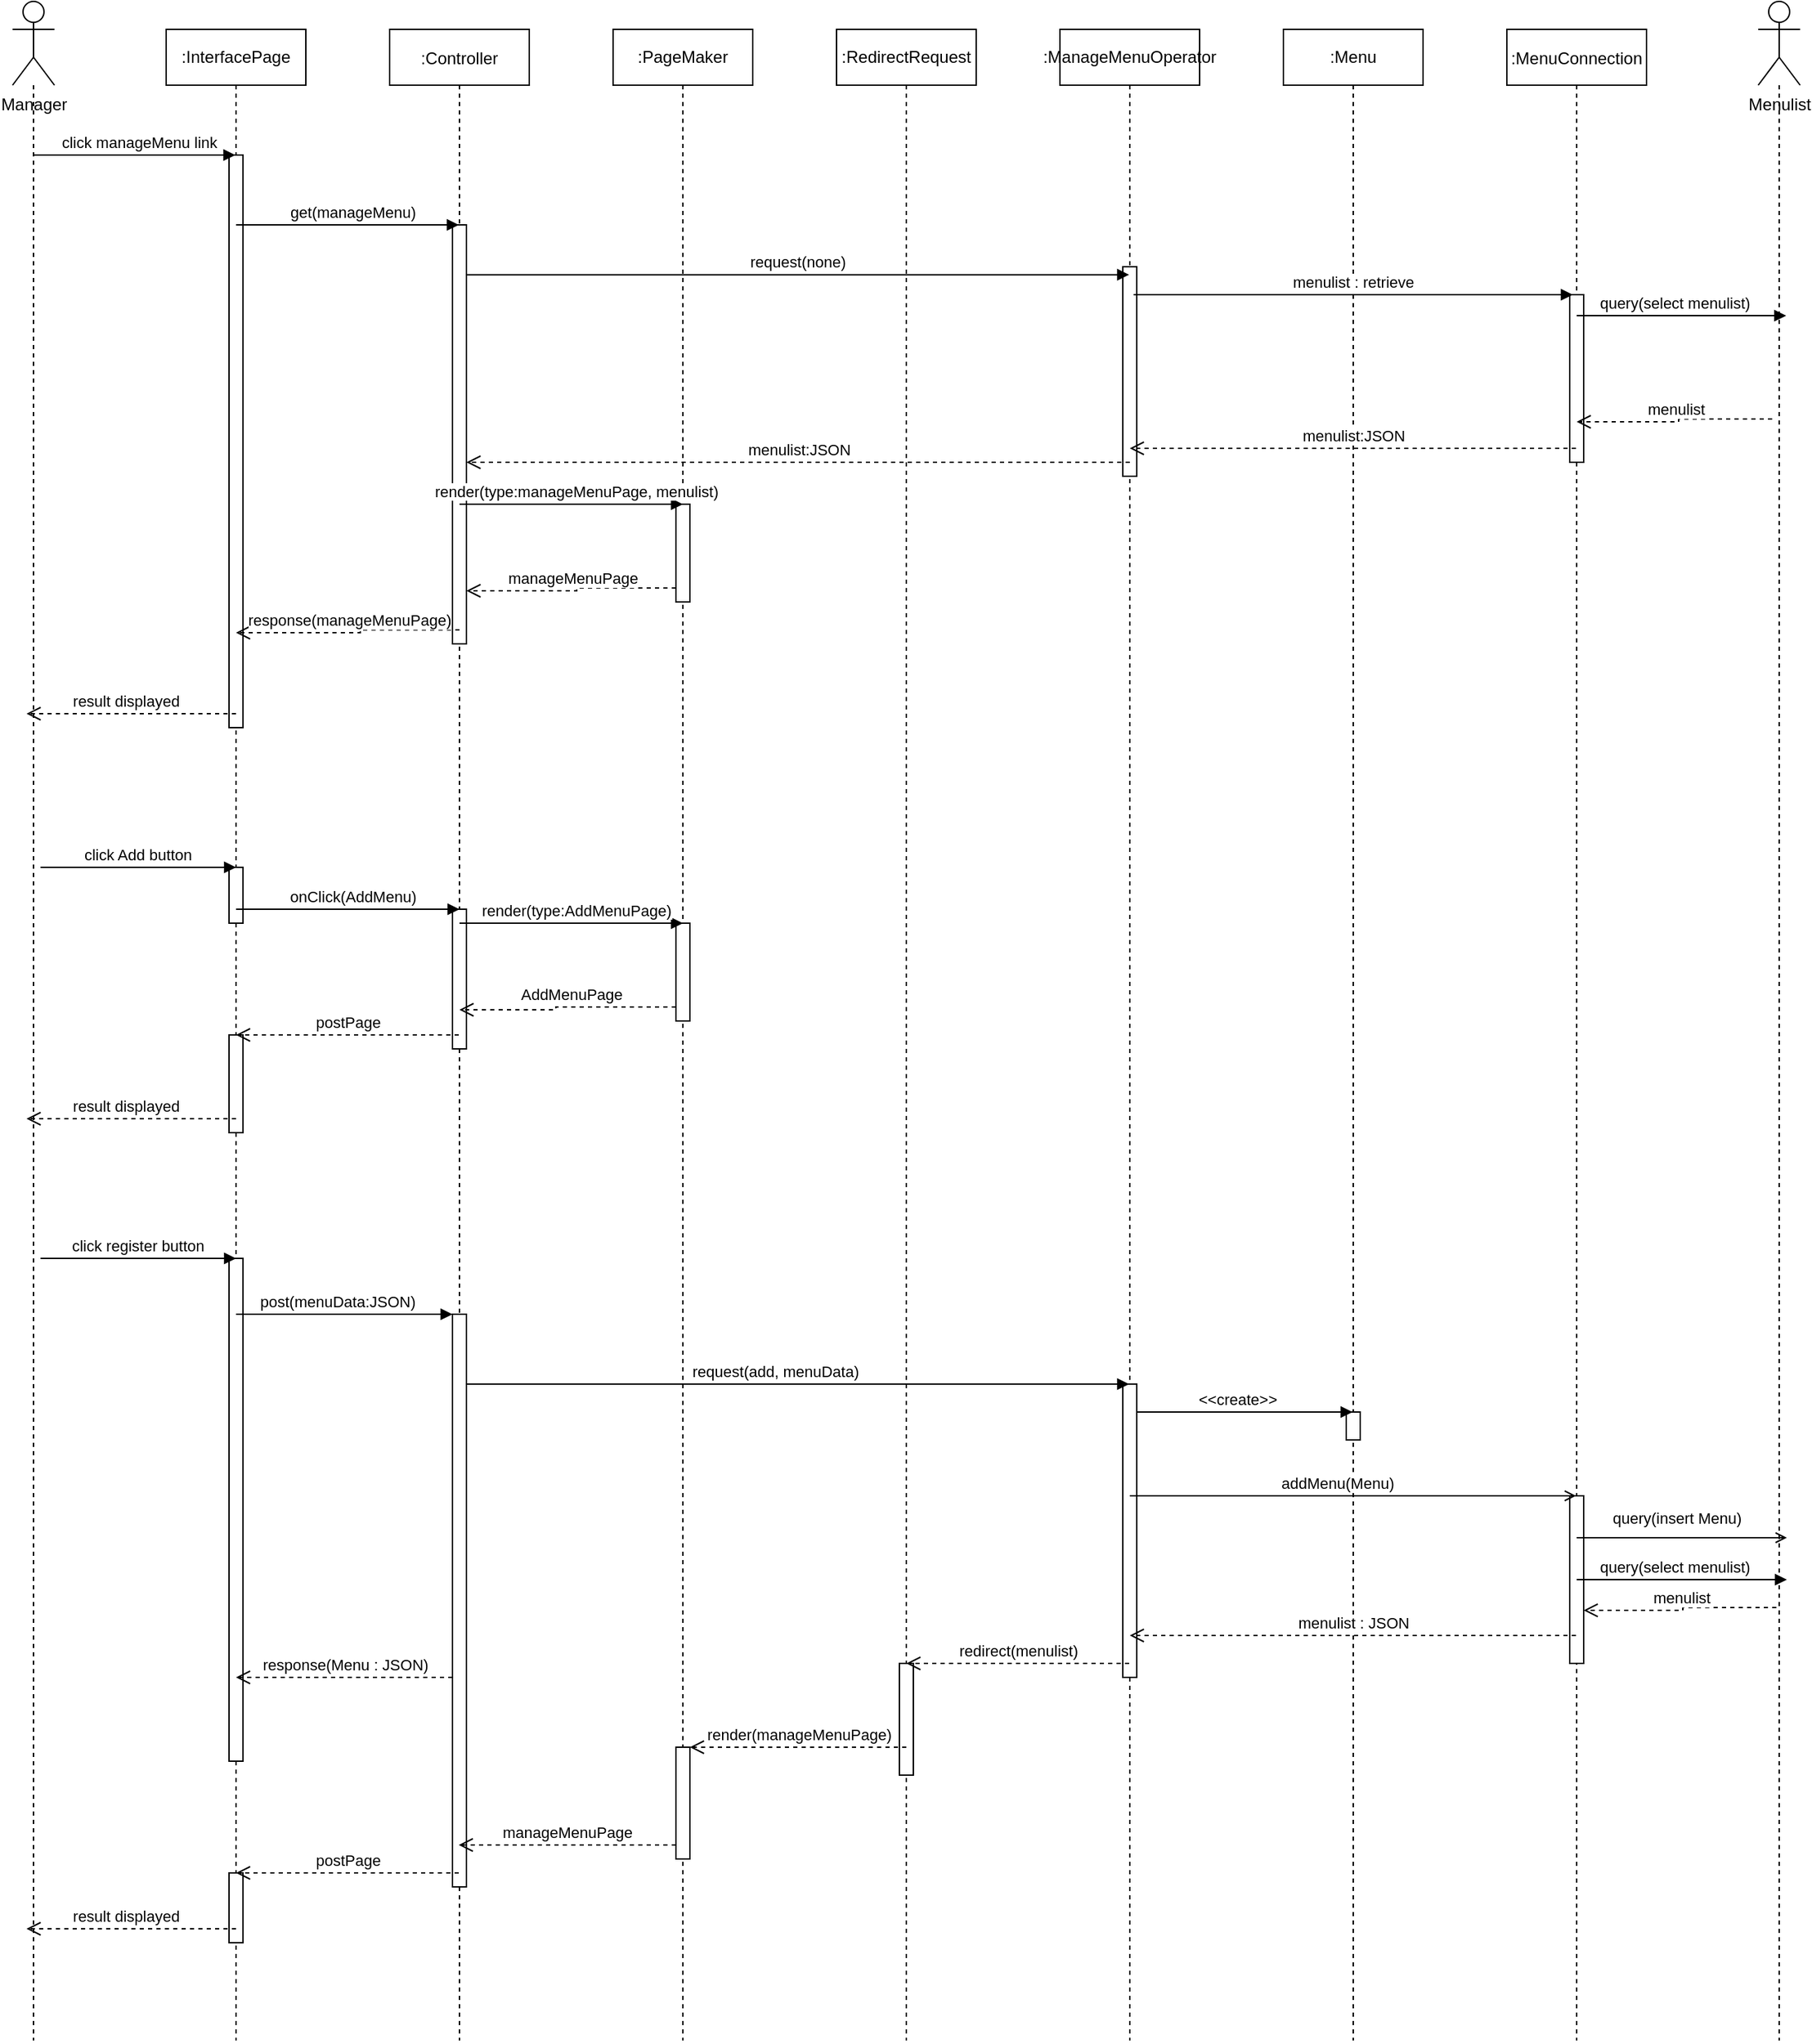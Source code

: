 <mxfile version="14.6.10" type="device"><diagram id="kgpKYQtTHZ0yAKxKKP6v" name="Page-1"><mxGraphModel dx="2912" dy="1122" grid="1" gridSize="10" guides="1" tooltips="1" connect="1" arrows="1" fold="1" page="1" pageScale="1" pageWidth="850" pageHeight="1100" math="0" shadow="0"><root><mxCell id="0"/><mxCell id="1" parent="0"/><mxCell id="3nuBFxr9cyL0pnOWT2aG-1" value=":Controller" style="shape=umlLifeline;perimeter=lifelinePerimeter;container=1;collapsible=0;recursiveResize=0;rounded=0;shadow=0;strokeWidth=1;" parent="1" vertex="1"><mxGeometry x="150" y="80" width="100" height="1440" as="geometry"/></mxCell><mxCell id="3nuBFxr9cyL0pnOWT2aG-2" value="" style="points=[];perimeter=orthogonalPerimeter;rounded=0;shadow=0;strokeWidth=1;" parent="3nuBFxr9cyL0pnOWT2aG-1" vertex="1"><mxGeometry x="45" y="140" width="10" height="300" as="geometry"/></mxCell><mxCell id="PXNCrlwEIbKe0IddY7T8-66" value="" style="html=1;points=[];perimeter=orthogonalPerimeter;" vertex="1" parent="3nuBFxr9cyL0pnOWT2aG-1"><mxGeometry x="45" y="920" width="10" height="410" as="geometry"/></mxCell><mxCell id="PXNCrlwEIbKe0IddY7T8-105" value="" style="html=1;points=[];perimeter=orthogonalPerimeter;" vertex="1" parent="3nuBFxr9cyL0pnOWT2aG-1"><mxGeometry x="45" y="630" width="10" height="100" as="geometry"/></mxCell><mxCell id="3nuBFxr9cyL0pnOWT2aG-5" value=":MenuConnection" style="shape=umlLifeline;perimeter=lifelinePerimeter;container=1;collapsible=0;recursiveResize=0;rounded=0;shadow=0;strokeWidth=1;" parent="1" vertex="1"><mxGeometry x="950" y="80" width="100" height="1440" as="geometry"/></mxCell><mxCell id="PXNCrlwEIbKe0IddY7T8-30" value="" style="html=1;points=[];perimeter=orthogonalPerimeter;" vertex="1" parent="3nuBFxr9cyL0pnOWT2aG-5"><mxGeometry x="45" y="190" width="10" height="120" as="geometry"/></mxCell><mxCell id="PXNCrlwEIbKe0IddY7T8-69" value="" style="html=1;points=[];perimeter=orthogonalPerimeter;" vertex="1" parent="3nuBFxr9cyL0pnOWT2aG-5"><mxGeometry x="45" y="1050" width="10" height="120" as="geometry"/></mxCell><mxCell id="PXNCrlwEIbKe0IddY7T8-4" style="edgeStyle=orthogonalEdgeStyle;rounded=0;orthogonalLoop=1;jettySize=auto;html=1;endArrow=none;endFill=0;dashed=1;" edge="1" parent="1" source="PXNCrlwEIbKe0IddY7T8-1"><mxGeometry relative="1" as="geometry"><mxPoint x="-105" y="1520" as="targetPoint"/><Array as="points"><mxPoint x="-105" y="840"/></Array></mxGeometry></mxCell><mxCell id="PXNCrlwEIbKe0IddY7T8-1" value="Manager" style="shape=umlActor;verticalLabelPosition=bottom;verticalAlign=top;html=1;outlineConnect=0;" vertex="1" parent="1"><mxGeometry x="-120" y="60" width="30" height="60" as="geometry"/></mxCell><mxCell id="PXNCrlwEIbKe0IddY7T8-5" value=":InterfacePage" style="shape=umlLifeline;perimeter=lifelinePerimeter;whiteSpace=wrap;html=1;container=1;collapsible=0;recursiveResize=0;outlineConnect=0;" vertex="1" parent="1"><mxGeometry x="-10" y="80" width="100" height="1440" as="geometry"/></mxCell><mxCell id="PXNCrlwEIbKe0IddY7T8-15" value="" style="html=1;points=[];perimeter=orthogonalPerimeter;" vertex="1" parent="PXNCrlwEIbKe0IddY7T8-5"><mxGeometry x="45" y="90" width="10" height="410" as="geometry"/></mxCell><mxCell id="PXNCrlwEIbKe0IddY7T8-43" value="" style="html=1;points=[];perimeter=orthogonalPerimeter;" vertex="1" parent="PXNCrlwEIbKe0IddY7T8-5"><mxGeometry x="45" y="600" width="10" height="40" as="geometry"/></mxCell><mxCell id="PXNCrlwEIbKe0IddY7T8-57" value="" style="html=1;points=[];perimeter=orthogonalPerimeter;" vertex="1" parent="PXNCrlwEIbKe0IddY7T8-5"><mxGeometry x="45" y="720" width="10" height="70" as="geometry"/></mxCell><mxCell id="PXNCrlwEIbKe0IddY7T8-62" value="" style="html=1;points=[];perimeter=orthogonalPerimeter;" vertex="1" parent="PXNCrlwEIbKe0IddY7T8-5"><mxGeometry x="45" y="880" width="10" height="360" as="geometry"/></mxCell><mxCell id="PXNCrlwEIbKe0IddY7T8-92" value="" style="html=1;points=[];perimeter=orthogonalPerimeter;" vertex="1" parent="PXNCrlwEIbKe0IddY7T8-5"><mxGeometry x="45" y="1320" width="10" height="50" as="geometry"/></mxCell><mxCell id="PXNCrlwEIbKe0IddY7T8-24" style="edgeStyle=orthogonalEdgeStyle;rounded=0;orthogonalLoop=1;jettySize=auto;html=1;dashed=1;endArrow=none;endFill=0;endSize=6;" edge="1" parent="1" source="PXNCrlwEIbKe0IddY7T8-21"><mxGeometry relative="1" as="geometry"><mxPoint x="1145" y="1520" as="targetPoint"/><Array as="points"><mxPoint x="1145" y="770"/><mxPoint x="1145" y="770"/></Array></mxGeometry></mxCell><mxCell id="PXNCrlwEIbKe0IddY7T8-21" value="Menulist" style="shape=umlActor;verticalLabelPosition=bottom;verticalAlign=top;html=1;outlineConnect=0;" vertex="1" parent="1"><mxGeometry x="1130" y="60" width="30" height="60" as="geometry"/></mxCell><mxCell id="PXNCrlwEIbKe0IddY7T8-23" value=":PageMaker" style="shape=umlLifeline;perimeter=lifelinePerimeter;whiteSpace=wrap;html=1;container=1;collapsible=0;recursiveResize=0;outlineConnect=0;" vertex="1" parent="1"><mxGeometry x="310" y="80" width="100" height="1440" as="geometry"/></mxCell><mxCell id="PXNCrlwEIbKe0IddY7T8-35" value="" style="html=1;points=[];perimeter=orthogonalPerimeter;" vertex="1" parent="PXNCrlwEIbKe0IddY7T8-23"><mxGeometry x="45" y="340" width="10" height="70" as="geometry"/></mxCell><mxCell id="PXNCrlwEIbKe0IddY7T8-53" value="" style="html=1;points=[];perimeter=orthogonalPerimeter;" vertex="1" parent="PXNCrlwEIbKe0IddY7T8-23"><mxGeometry x="45" y="640" width="10" height="70" as="geometry"/></mxCell><mxCell id="PXNCrlwEIbKe0IddY7T8-26" value=":ManageMenuOperator" style="shape=umlLifeline;perimeter=lifelinePerimeter;whiteSpace=wrap;html=1;container=1;collapsible=0;recursiveResize=0;outlineConnect=0;" vertex="1" parent="1"><mxGeometry x="630" y="80" width="100" height="1440" as="geometry"/></mxCell><mxCell id="PXNCrlwEIbKe0IddY7T8-67" value="" style="html=1;points=[];perimeter=orthogonalPerimeter;" vertex="1" parent="PXNCrlwEIbKe0IddY7T8-26"><mxGeometry x="45" y="970" width="10" height="210" as="geometry"/></mxCell><mxCell id="PXNCrlwEIbKe0IddY7T8-94" value="" style="html=1;points=[];perimeter=orthogonalPerimeter;" vertex="1" parent="PXNCrlwEIbKe0IddY7T8-26"><mxGeometry x="45" y="170" width="10" height="150" as="geometry"/></mxCell><mxCell id="PXNCrlwEIbKe0IddY7T8-28" value="request(none)" style="verticalAlign=bottom;endArrow=block;shadow=0;strokeWidth=1;exitX=1;exitY=0.119;exitDx=0;exitDy=0;exitPerimeter=0;" edge="1" parent="1" source="3nuBFxr9cyL0pnOWT2aG-2" target="PXNCrlwEIbKe0IddY7T8-26"><mxGeometry relative="1" as="geometry"><mxPoint x="130" y="260" as="sourcePoint"/><mxPoint x="620" y="245" as="targetPoint"/><Array as="points"/></mxGeometry></mxCell><mxCell id="PXNCrlwEIbKe0IddY7T8-29" value="query(select menulist)" style="verticalAlign=bottom;endArrow=block;shadow=0;strokeWidth=1;" edge="1" parent="1" source="3nuBFxr9cyL0pnOWT2aG-5"><mxGeometry x="-0.063" relative="1" as="geometry"><mxPoint x="770" y="300" as="sourcePoint"/><mxPoint x="1150" y="285" as="targetPoint"/><Array as="points"/><mxPoint as="offset"/></mxGeometry></mxCell><mxCell id="PXNCrlwEIbKe0IddY7T8-34" value=":Menu" style="shape=umlLifeline;perimeter=lifelinePerimeter;whiteSpace=wrap;html=1;container=1;collapsible=0;recursiveResize=0;outlineConnect=0;" vertex="1" parent="1"><mxGeometry x="790" y="80" width="100" height="1440" as="geometry"/></mxCell><mxCell id="PXNCrlwEIbKe0IddY7T8-68" value="" style="html=1;points=[];perimeter=orthogonalPerimeter;" vertex="1" parent="PXNCrlwEIbKe0IddY7T8-34"><mxGeometry x="45" y="990" width="10" height="20" as="geometry"/></mxCell><mxCell id="PXNCrlwEIbKe0IddY7T8-39" value="result displayed" style="html=1;verticalAlign=bottom;endArrow=open;dashed=1;endSize=8;rounded=0;edgeStyle=orthogonalEdgeStyle;" edge="1" parent="1"><mxGeometry x="0.059" relative="1" as="geometry"><mxPoint x="40" y="570" as="sourcePoint"/><mxPoint x="-110" y="570" as="targetPoint"/><mxPoint as="offset"/></mxGeometry></mxCell><mxCell id="PXNCrlwEIbKe0IddY7T8-40" value="menulist" style="html=1;verticalAlign=bottom;endArrow=open;dashed=1;endSize=8;rounded=0;edgeStyle=orthogonalEdgeStyle;" edge="1" parent="1" target="3nuBFxr9cyL0pnOWT2aG-5"><mxGeometry relative="1" as="geometry"><mxPoint x="1140" y="359" as="sourcePoint"/><mxPoint x="1010" y="363" as="targetPoint"/><Array as="points"><mxPoint x="1073" y="359"/><mxPoint x="1073" y="361"/></Array></mxGeometry></mxCell><mxCell id="PXNCrlwEIbKe0IddY7T8-41" value=":RedirectRequest" style="shape=umlLifeline;perimeter=lifelinePerimeter;whiteSpace=wrap;html=1;container=1;collapsible=0;recursiveResize=0;outlineConnect=0;" vertex="1" parent="1"><mxGeometry x="470" y="80" width="100" height="1440" as="geometry"/></mxCell><mxCell id="PXNCrlwEIbKe0IddY7T8-111" value="" style="html=1;points=[];perimeter=orthogonalPerimeter;" vertex="1" parent="PXNCrlwEIbKe0IddY7T8-41"><mxGeometry x="45" y="1170" width="10" height="80" as="geometry"/></mxCell><mxCell id="PXNCrlwEIbKe0IddY7T8-44" value="click Add button" style="verticalAlign=bottom;endArrow=block;shadow=0;strokeWidth=1;endSize=6;" edge="1" parent="1"><mxGeometry relative="1" as="geometry"><mxPoint x="-100" y="680" as="sourcePoint"/><mxPoint x="40" y="680" as="targetPoint"/></mxGeometry></mxCell><mxCell id="PXNCrlwEIbKe0IddY7T8-52" value="click manageMenu link" style="verticalAlign=bottom;endArrow=block;shadow=0;strokeWidth=1;" edge="1" parent="1" target="PXNCrlwEIbKe0IddY7T8-5"><mxGeometry x="0.053" relative="1" as="geometry"><mxPoint x="-105" y="170" as="sourcePoint"/><mxPoint x="-10" y="170" as="targetPoint"/><mxPoint as="offset"/></mxGeometry></mxCell><mxCell id="PXNCrlwEIbKe0IddY7T8-59" value="postPage" style="html=1;verticalAlign=bottom;endArrow=open;dashed=1;endSize=8;rounded=0;edgeStyle=orthogonalEdgeStyle;" edge="1" parent="1" source="3nuBFxr9cyL0pnOWT2aG-1" target="PXNCrlwEIbKe0IddY7T8-5"><mxGeometry relative="1" as="geometry"><mxPoint x="170" y="800" as="sourcePoint"/><mxPoint x="120" y="800" as="targetPoint"/><Array as="points"/></mxGeometry></mxCell><mxCell id="PXNCrlwEIbKe0IddY7T8-60" value="result displayed" style="html=1;verticalAlign=bottom;endArrow=open;dashed=1;endSize=8;rounded=0;edgeStyle=orthogonalEdgeStyle;" edge="1" parent="1"><mxGeometry x="0.059" relative="1" as="geometry"><mxPoint x="40" y="860" as="sourcePoint"/><mxPoint x="-110" y="860" as="targetPoint"/><mxPoint as="offset"/></mxGeometry></mxCell><mxCell id="PXNCrlwEIbKe0IddY7T8-61" value="click register button" style="verticalAlign=bottom;endArrow=block;shadow=0;strokeWidth=1;endSize=6;" edge="1" parent="1"><mxGeometry relative="1" as="geometry"><mxPoint x="-100" y="960" as="sourcePoint"/><mxPoint x="40" y="960" as="targetPoint"/></mxGeometry></mxCell><mxCell id="PXNCrlwEIbKe0IddY7T8-65" value="post(menuData:JSON)" style="verticalAlign=bottom;endArrow=block;shadow=0;strokeWidth=1;" edge="1" parent="1" source="PXNCrlwEIbKe0IddY7T8-5" target="PXNCrlwEIbKe0IddY7T8-66"><mxGeometry x="-0.059" relative="1" as="geometry"><mxPoint x="205" y="1030" as="sourcePoint"/><mxPoint x="340" y="1031" as="targetPoint"/><mxPoint as="offset"/></mxGeometry></mxCell><mxCell id="PXNCrlwEIbKe0IddY7T8-71" value="request(add, menuData)" style="verticalAlign=bottom;endArrow=block;shadow=0;strokeWidth=1;" edge="1" parent="1" source="PXNCrlwEIbKe0IddY7T8-66" target="PXNCrlwEIbKe0IddY7T8-26"><mxGeometry x="-0.067" relative="1" as="geometry"><mxPoint x="420" y="1099" as="sourcePoint"/><mxPoint x="530" y="1099" as="targetPoint"/><mxPoint as="offset"/><Array as="points"><mxPoint x="400" y="1050"/><mxPoint x="470" y="1050"/></Array></mxGeometry></mxCell><mxCell id="PXNCrlwEIbKe0IddY7T8-72" value="&lt;&lt;create&gt;&gt;" style="verticalAlign=bottom;endArrow=block;shadow=0;strokeWidth=1;" edge="1" parent="1" source="PXNCrlwEIbKe0IddY7T8-67" target="PXNCrlwEIbKe0IddY7T8-34"><mxGeometry x="-0.059" relative="1" as="geometry"><mxPoint x="710" y="1110" as="sourcePoint"/><mxPoint x="800" y="1110" as="targetPoint"/><mxPoint as="offset"/><Array as="points"><mxPoint x="700" y="1070"/><mxPoint x="740" y="1070"/><mxPoint x="800" y="1070"/></Array></mxGeometry></mxCell><mxCell id="PXNCrlwEIbKe0IddY7T8-73" value="addMenu(Menu)" style="verticalAlign=bottom;endArrow=open;shadow=0;strokeWidth=1;endFill=0;" edge="1" parent="1" source="PXNCrlwEIbKe0IddY7T8-26" target="3nuBFxr9cyL0pnOWT2aG-5"><mxGeometry x="-0.067" relative="1" as="geometry"><mxPoint x="710" y="1130" as="sourcePoint"/><mxPoint x="970" y="1130" as="targetPoint"/><mxPoint as="offset"/><Array as="points"><mxPoint x="720" y="1130"/><mxPoint x="790" y="1130"/><mxPoint x="930" y="1130"/></Array></mxGeometry></mxCell><mxCell id="PXNCrlwEIbKe0IddY7T8-74" value="query(insert Menu)" style="verticalAlign=bottom;endArrow=open;shadow=0;strokeWidth=1;endFill=0;" edge="1" parent="1"><mxGeometry x="-0.045" y="5" relative="1" as="geometry"><mxPoint x="1000" y="1160" as="sourcePoint"/><mxPoint x="1150.5" y="1160" as="targetPoint"/><Array as="points"/><mxPoint as="offset"/></mxGeometry></mxCell><mxCell id="PXNCrlwEIbKe0IddY7T8-78" value="response(Menu : JSON)" style="html=1;verticalAlign=bottom;endArrow=open;dashed=1;endSize=8;rounded=0;edgeStyle=orthogonalEdgeStyle;strokeWidth=1;" edge="1" parent="1" source="PXNCrlwEIbKe0IddY7T8-66" target="PXNCrlwEIbKe0IddY7T8-5"><mxGeometry relative="1" as="geometry"><mxPoint x="360" y="1040" as="sourcePoint"/><mxPoint x="130" y="1260" as="targetPoint"/><Array as="points"><mxPoint x="100" y="1260"/><mxPoint x="100" y="1260"/></Array></mxGeometry></mxCell><mxCell id="PXNCrlwEIbKe0IddY7T8-85" value="query(select menulist)" style="verticalAlign=bottom;endArrow=block;shadow=0;strokeWidth=1;" edge="1" parent="1"><mxGeometry x="-0.063" relative="1" as="geometry"><mxPoint x="1000" y="1190" as="sourcePoint"/><mxPoint x="1150.5" y="1190" as="targetPoint"/><Array as="points"/><mxPoint as="offset"/></mxGeometry></mxCell><mxCell id="PXNCrlwEIbKe0IddY7T8-86" value="menulist" style="html=1;verticalAlign=bottom;endArrow=open;dashed=1;endSize=8;rounded=0;edgeStyle=orthogonalEdgeStyle;" edge="1" parent="1" target="PXNCrlwEIbKe0IddY7T8-69"><mxGeometry relative="1" as="geometry"><mxPoint x="1143" y="1210" as="sourcePoint"/><mxPoint x="1010" y="1212.05" as="targetPoint"/><Array as="points"><mxPoint x="1076" y="1210"/><mxPoint x="1076" y="1212"/></Array></mxGeometry></mxCell><mxCell id="PXNCrlwEIbKe0IddY7T8-91" value="postPage" style="html=1;verticalAlign=bottom;endArrow=open;dashed=1;endSize=8;rounded=0;edgeStyle=orthogonalEdgeStyle;" edge="1" parent="1" source="3nuBFxr9cyL0pnOWT2aG-1" target="PXNCrlwEIbKe0IddY7T8-5"><mxGeometry relative="1" as="geometry"><mxPoint x="150" y="1400" as="sourcePoint"/><mxPoint x="60" y="1390" as="targetPoint"/><Array as="points"><mxPoint x="110" y="1400"/><mxPoint x="110" y="1400"/></Array></mxGeometry></mxCell><mxCell id="PXNCrlwEIbKe0IddY7T8-93" value="result displayed" style="html=1;verticalAlign=bottom;endArrow=open;dashed=1;endSize=8;rounded=0;edgeStyle=orthogonalEdgeStyle;" edge="1" parent="1"><mxGeometry x="0.059" relative="1" as="geometry"><mxPoint x="40" y="1440" as="sourcePoint"/><mxPoint x="-110" y="1440" as="targetPoint"/><mxPoint as="offset"/></mxGeometry></mxCell><mxCell id="PXNCrlwEIbKe0IddY7T8-95" value="menulist : retrieve" style="verticalAlign=bottom;endArrow=block;shadow=0;strokeWidth=1;exitX=1;exitY=0.119;exitDx=0;exitDy=0;exitPerimeter=0;" edge="1" parent="1"><mxGeometry relative="1" as="geometry"><mxPoint x="682.75" y="270" as="sourcePoint"/><mxPoint x="997.25" y="270" as="targetPoint"/><Array as="points"/></mxGeometry></mxCell><mxCell id="PXNCrlwEIbKe0IddY7T8-96" value="menulist:JSON" style="html=1;verticalAlign=bottom;endArrow=open;dashed=1;endSize=8;rounded=0;edgeStyle=orthogonalEdgeStyle;strokeWidth=1;" edge="1" parent="1" source="3nuBFxr9cyL0pnOWT2aG-5" target="PXNCrlwEIbKe0IddY7T8-26"><mxGeometry relative="1" as="geometry"><mxPoint x="980" y="380" as="sourcePoint"/><mxPoint x="900" y="380" as="targetPoint"/><Array as="points"><mxPoint x="800" y="380"/><mxPoint x="800" y="380"/></Array></mxGeometry></mxCell><mxCell id="PXNCrlwEIbKe0IddY7T8-97" value="menulist:JSON" style="html=1;verticalAlign=bottom;endArrow=open;dashed=1;endSize=8;rounded=0;edgeStyle=orthogonalEdgeStyle;strokeWidth=1;" edge="1" parent="1" target="3nuBFxr9cyL0pnOWT2aG-2"><mxGeometry relative="1" as="geometry"><mxPoint x="680" y="390" as="sourcePoint"/><mxPoint x="420" y="390" as="targetPoint"/><Array as="points"><mxPoint x="420" y="390"/><mxPoint x="420" y="390"/></Array></mxGeometry></mxCell><mxCell id="PXNCrlwEIbKe0IddY7T8-98" value="menulist : JSON" style="html=1;verticalAlign=bottom;endArrow=open;dashed=1;endSize=8;rounded=0;edgeStyle=orthogonalEdgeStyle;strokeWidth=1;" edge="1" parent="1" source="3nuBFxr9cyL0pnOWT2aG-5" target="PXNCrlwEIbKe0IddY7T8-26"><mxGeometry relative="1" as="geometry"><mxPoint x="970" y="1240" as="sourcePoint"/><mxPoint x="710" y="1240" as="targetPoint"/><Array as="points"><mxPoint x="740" y="1230"/><mxPoint x="740" y="1230"/></Array></mxGeometry></mxCell><mxCell id="PXNCrlwEIbKe0IddY7T8-102" value="get(manageMenu)" style="verticalAlign=bottom;endArrow=block;shadow=0;strokeWidth=1;" edge="1" parent="1" source="PXNCrlwEIbKe0IddY7T8-5" target="3nuBFxr9cyL0pnOWT2aG-1"><mxGeometry x="0.053" relative="1" as="geometry"><mxPoint x="50" y="230" as="sourcePoint"/><mxPoint x="170" y="230" as="targetPoint"/><mxPoint as="offset"/><Array as="points"><mxPoint x="110" y="220"/></Array></mxGeometry></mxCell><mxCell id="PXNCrlwEIbKe0IddY7T8-103" value="render(type:manageMenuPage, menulist)" style="verticalAlign=bottom;endArrow=block;shadow=0;strokeWidth=1;" edge="1" parent="1"><mxGeometry x="0.053" relative="1" as="geometry"><mxPoint x="200" y="420" as="sourcePoint"/><mxPoint x="360" y="420" as="targetPoint"/><mxPoint as="offset"/><Array as="points"><mxPoint x="270.5" y="420"/></Array></mxGeometry></mxCell><mxCell id="PXNCrlwEIbKe0IddY7T8-104" value="onClick(AddMenu)" style="verticalAlign=bottom;endArrow=block;shadow=0;strokeWidth=1;" edge="1" parent="1"><mxGeometry x="0.053" relative="1" as="geometry"><mxPoint x="40" y="710" as="sourcePoint"/><mxPoint x="200" y="710" as="targetPoint"/><mxPoint as="offset"/><Array as="points"><mxPoint x="110.5" y="710"/></Array></mxGeometry></mxCell><mxCell id="PXNCrlwEIbKe0IddY7T8-106" value="render(type:AddMenuPage)" style="verticalAlign=bottom;endArrow=block;shadow=0;strokeWidth=1;" edge="1" parent="1"><mxGeometry x="0.053" relative="1" as="geometry"><mxPoint x="200" y="720" as="sourcePoint"/><mxPoint x="360" y="720" as="targetPoint"/><mxPoint as="offset"/><Array as="points"><mxPoint x="270.5" y="720"/></Array></mxGeometry></mxCell><mxCell id="PXNCrlwEIbKe0IddY7T8-108" value="manageMenuPage" style="html=1;verticalAlign=bottom;endArrow=open;dashed=1;endSize=8;rounded=0;edgeStyle=orthogonalEdgeStyle;" edge="1" parent="1" source="PXNCrlwEIbKe0IddY7T8-35" target="3nuBFxr9cyL0pnOWT2aG-2"><mxGeometry relative="1" as="geometry"><mxPoint x="350.5" y="480" as="sourcePoint"/><mxPoint x="230" y="482" as="targetPoint"/><Array as="points"><mxPoint x="284" y="480"/><mxPoint x="284" y="482"/></Array></mxGeometry></mxCell><mxCell id="PXNCrlwEIbKe0IddY7T8-109" value="response(manageMenuPage)" style="html=1;verticalAlign=bottom;endArrow=open;dashed=1;endSize=8;rounded=0;edgeStyle=orthogonalEdgeStyle;" edge="1" parent="1" target="PXNCrlwEIbKe0IddY7T8-5"><mxGeometry relative="1" as="geometry"><mxPoint x="200" y="510" as="sourcePoint"/><mxPoint x="60" y="512" as="targetPoint"/><Array as="points"><mxPoint x="129" y="510"/><mxPoint x="129" y="512"/></Array></mxGeometry></mxCell><mxCell id="PXNCrlwEIbKe0IddY7T8-110" value="AddMenuPage" style="html=1;verticalAlign=bottom;endArrow=open;dashed=1;endSize=8;rounded=0;edgeStyle=orthogonalEdgeStyle;" edge="1" parent="1" source="PXNCrlwEIbKe0IddY7T8-53" target="3nuBFxr9cyL0pnOWT2aG-1"><mxGeometry x="-0.04" relative="1" as="geometry"><mxPoint x="340" y="780" as="sourcePoint"/><mxPoint x="230" y="782" as="targetPoint"/><Array as="points"><mxPoint x="269" y="780"/><mxPoint x="269" y="782"/></Array><mxPoint as="offset"/></mxGeometry></mxCell><mxCell id="PXNCrlwEIbKe0IddY7T8-112" value="redirect(menulist)" style="html=1;verticalAlign=bottom;endArrow=open;dashed=1;endSize=8;rounded=0;edgeStyle=orthogonalEdgeStyle;strokeWidth=1;" edge="1" parent="1" source="PXNCrlwEIbKe0IddY7T8-26" target="PXNCrlwEIbKe0IddY7T8-41"><mxGeometry relative="1" as="geometry"><mxPoint x="880" y="1270" as="sourcePoint"/><mxPoint x="560" y="1250" as="targetPoint"/><Array as="points"><mxPoint x="600" y="1250"/><mxPoint x="600" y="1250"/></Array></mxGeometry></mxCell><mxCell id="PXNCrlwEIbKe0IddY7T8-113" value="render(manageMenuPage)" style="html=1;verticalAlign=bottom;endArrow=open;dashed=1;endSize=8;rounded=0;edgeStyle=orthogonalEdgeStyle;strokeWidth=1;" edge="1" parent="1" target="PXNCrlwEIbKe0IddY7T8-114"><mxGeometry relative="1" as="geometry"><mxPoint x="520" y="1310" as="sourcePoint"/><mxPoint x="360" y="1310" as="targetPoint"/><Array as="points"><mxPoint x="440.5" y="1310"/><mxPoint x="440.5" y="1310"/></Array></mxGeometry></mxCell><mxCell id="PXNCrlwEIbKe0IddY7T8-114" value="" style="html=1;points=[];perimeter=orthogonalPerimeter;" vertex="1" parent="1"><mxGeometry x="355" y="1310" width="10" height="80" as="geometry"/></mxCell><mxCell id="PXNCrlwEIbKe0IddY7T8-117" value="manageMenuPage" style="html=1;verticalAlign=bottom;endArrow=open;dashed=1;endSize=8;rounded=0;edgeStyle=orthogonalEdgeStyle;strokeWidth=1;" edge="1" parent="1"><mxGeometry relative="1" as="geometry"><mxPoint x="355" y="1380" as="sourcePoint"/><mxPoint x="199.5" y="1380" as="targetPoint"/><Array as="points"><mxPoint x="260" y="1380"/><mxPoint x="260" y="1380"/></Array></mxGeometry></mxCell></root></mxGraphModel></diagram></mxfile>